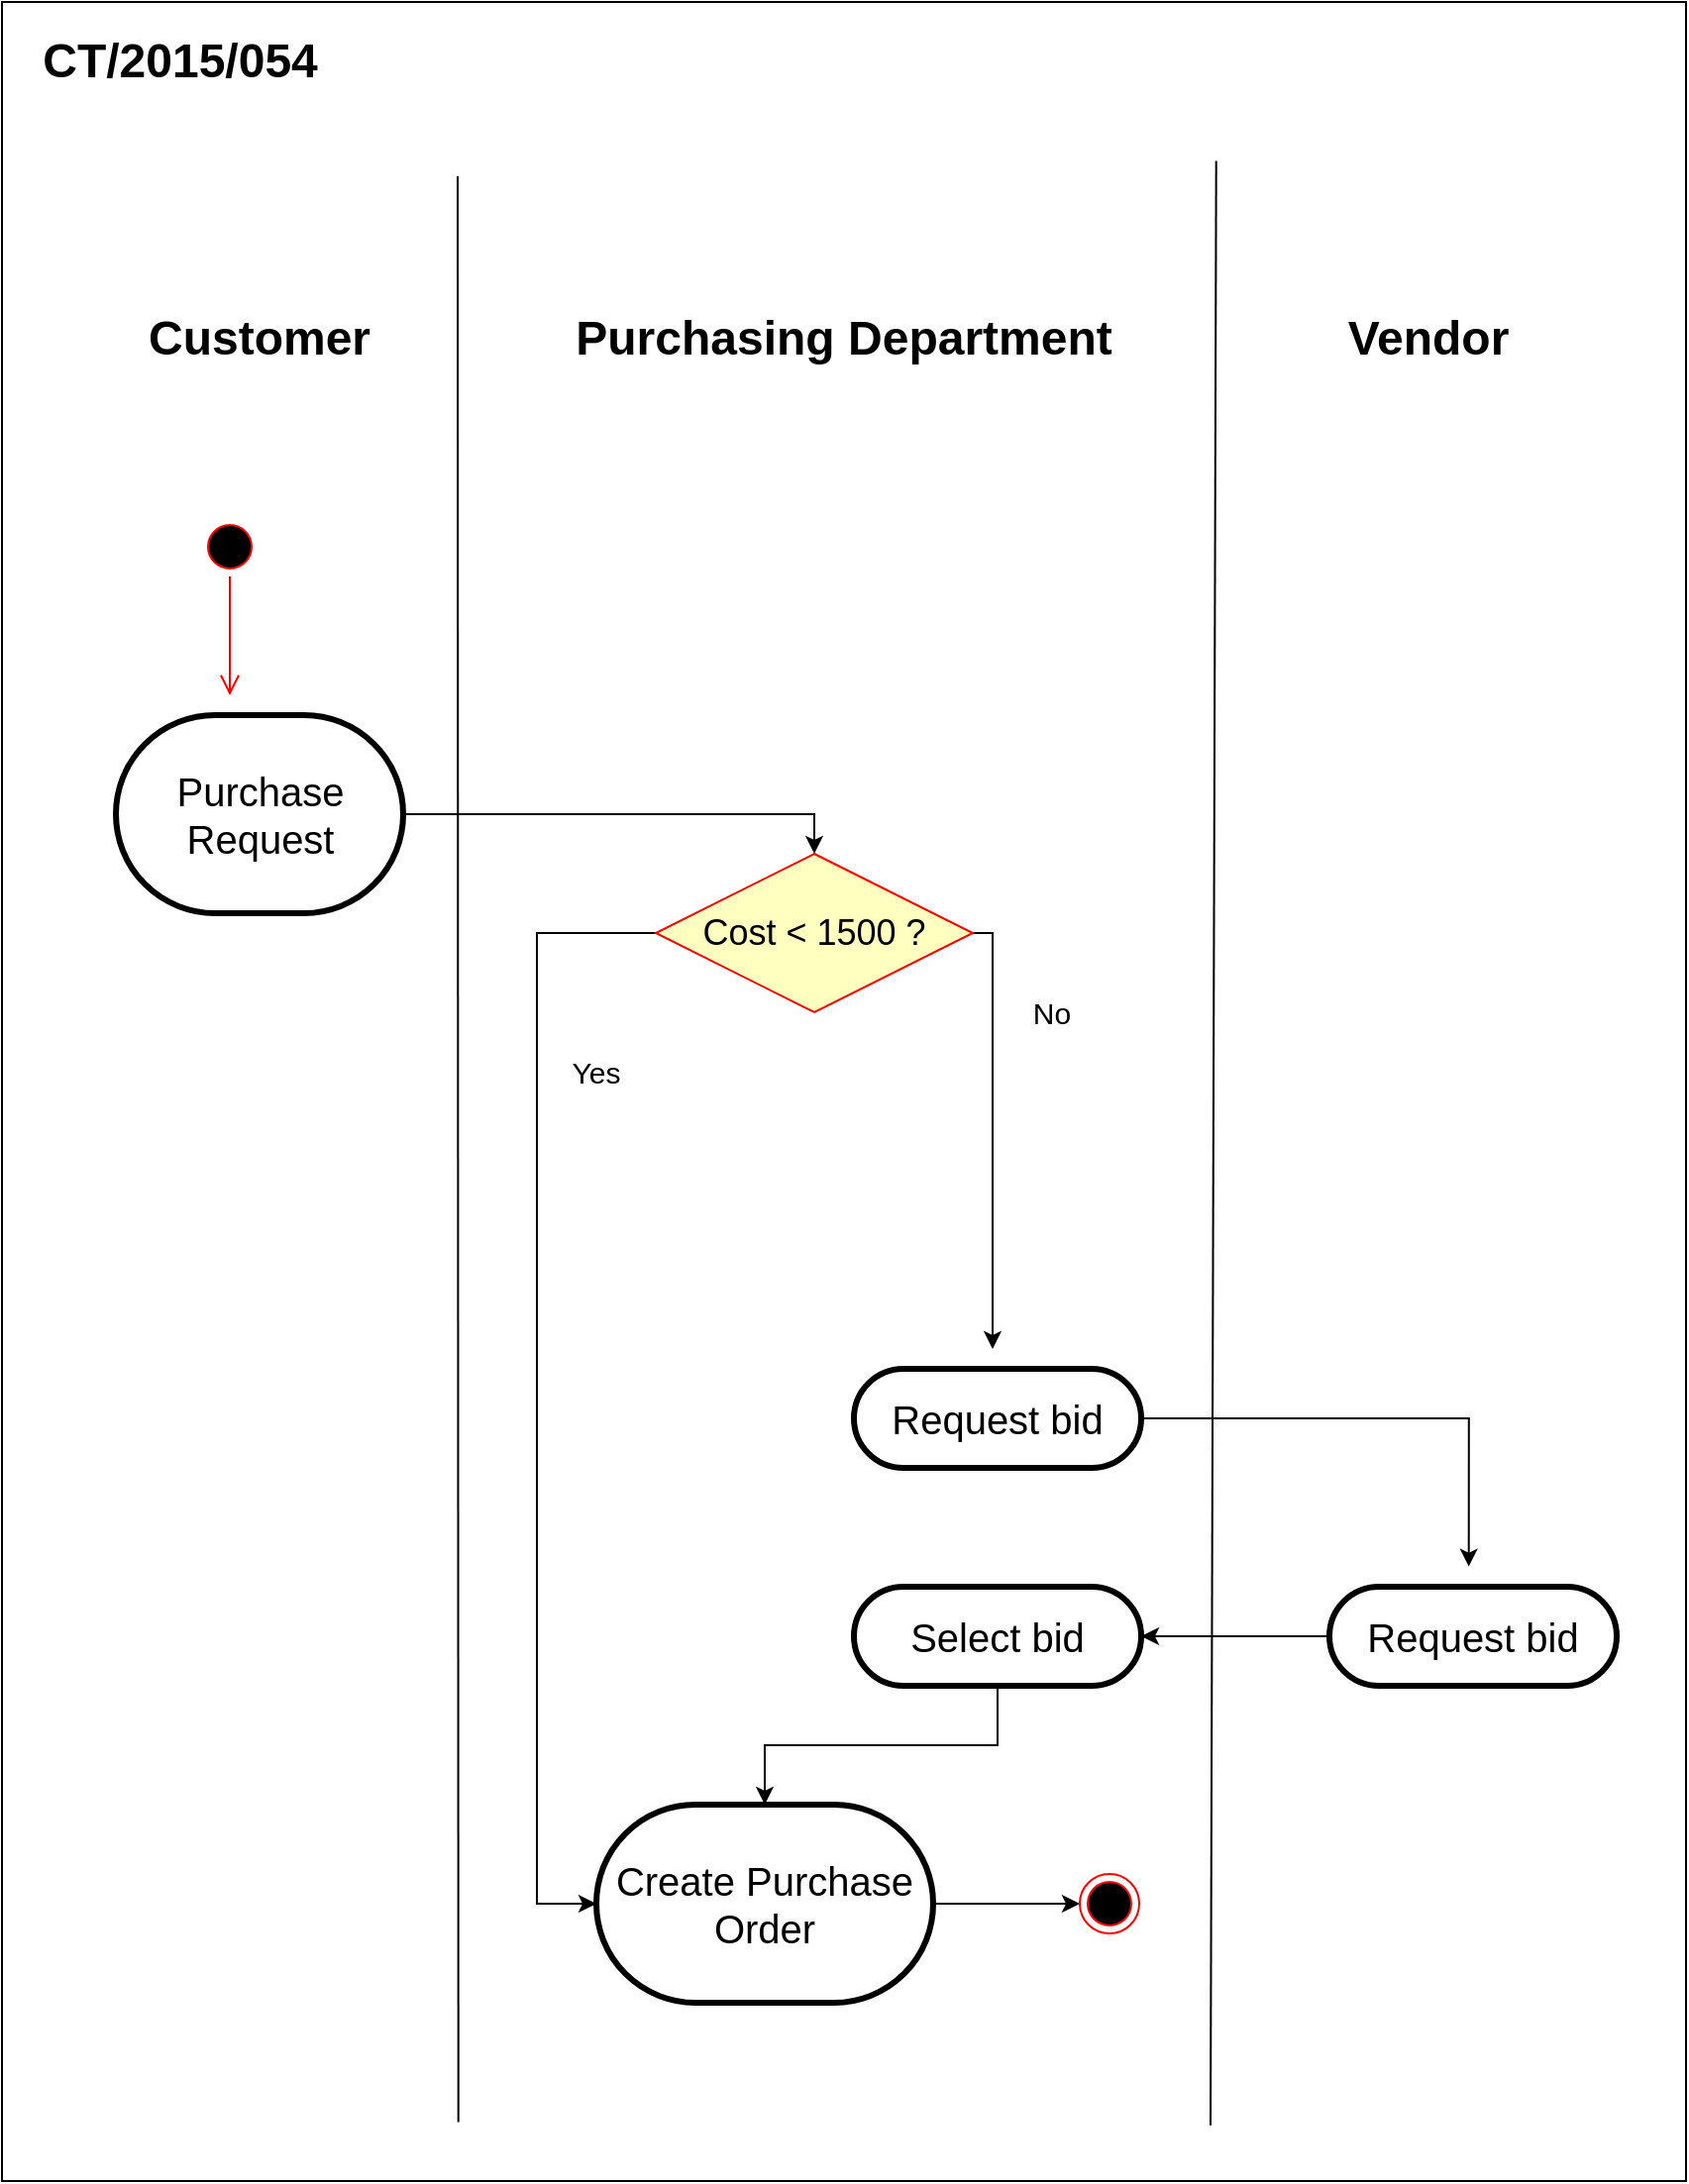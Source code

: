 <mxfile version="13.6.2" type="github">
  <diagram id="DWNmZQdUPF8J9Ky0J4yY" name="Page-1">
    <mxGraphModel dx="2170" dy="1150" grid="1" gridSize="10" guides="1" tooltips="1" connect="1" arrows="1" fold="1" page="1" pageScale="1" pageWidth="850" pageHeight="1100" math="0" shadow="0">
      <root>
        <mxCell id="0" />
        <mxCell id="1" parent="0" />
        <mxCell id="iJOhS-_2H-ktwOP1LI-H-1" value="" style="rounded=0;whiteSpace=wrap;html=1;" vertex="1" parent="1">
          <mxGeometry width="850" height="1100" as="geometry" />
        </mxCell>
        <mxCell id="iJOhS-_2H-ktwOP1LI-H-2" value="&lt;font style=&quot;font-size: 24px&quot;&gt;&lt;b&gt;Customer&lt;/b&gt;&lt;/font&gt;" style="text;html=1;strokeColor=none;fillColor=none;align=center;verticalAlign=middle;whiteSpace=wrap;rounded=0;" vertex="1" parent="1">
          <mxGeometry x="110" y="160" width="40" height="20" as="geometry" />
        </mxCell>
        <mxCell id="iJOhS-_2H-ktwOP1LI-H-3" value="&lt;font&gt;&lt;span style=&quot;font-size: 24px&quot;&gt;&lt;b&gt;Purchasing&amp;nbsp;&lt;/b&gt;&lt;/span&gt;&lt;b style=&quot;font-size: 24px&quot;&gt;Department&lt;/b&gt;&lt;/font&gt;" style="text;html=1;strokeColor=none;fillColor=none;align=center;verticalAlign=middle;whiteSpace=wrap;rounded=0;" vertex="1" parent="1">
          <mxGeometry x="405" y="160" width="40" height="20" as="geometry" />
        </mxCell>
        <mxCell id="iJOhS-_2H-ktwOP1LI-H-4" value="&lt;font style=&quot;font-size: 24px&quot;&gt;&lt;b&gt;Vendor&lt;/b&gt;&lt;/font&gt;" style="text;html=1;strokeColor=none;fillColor=none;align=center;verticalAlign=middle;whiteSpace=wrap;rounded=0;" vertex="1" parent="1">
          <mxGeometry x="700" y="160" width="40" height="20" as="geometry" />
        </mxCell>
        <mxCell id="iJOhS-_2H-ktwOP1LI-H-6" value="" style="endArrow=none;html=1;exitX=0.271;exitY=0.973;exitDx=0;exitDy=0;exitPerimeter=0;" edge="1" parent="1" source="iJOhS-_2H-ktwOP1LI-H-1">
          <mxGeometry width="50" height="50" relative="1" as="geometry">
            <mxPoint x="600" y="390" as="sourcePoint" />
            <mxPoint x="230" y="88" as="targetPoint" />
          </mxGeometry>
        </mxCell>
        <mxCell id="iJOhS-_2H-ktwOP1LI-H-7" value="" style="endArrow=none;html=1;exitX=0.271;exitY=0.973;exitDx=0;exitDy=0;exitPerimeter=0;entryX=0.721;entryY=0.073;entryDx=0;entryDy=0;entryPerimeter=0;" edge="1" parent="1" target="iJOhS-_2H-ktwOP1LI-H-1">
          <mxGeometry width="50" height="50" relative="1" as="geometry">
            <mxPoint x="610.0" y="1071.9" as="sourcePoint" />
            <mxPoint x="610" y="130" as="targetPoint" />
          </mxGeometry>
        </mxCell>
        <mxCell id="iJOhS-_2H-ktwOP1LI-H-10" value="" style="ellipse;html=1;shape=startState;fillColor=#000000;strokeColor=#ff0000;" vertex="1" parent="1">
          <mxGeometry x="100" y="260" width="30" height="30" as="geometry" />
        </mxCell>
        <mxCell id="iJOhS-_2H-ktwOP1LI-H-11" value="" style="edgeStyle=orthogonalEdgeStyle;html=1;verticalAlign=bottom;endArrow=open;endSize=8;strokeColor=#ff0000;" edge="1" source="iJOhS-_2H-ktwOP1LI-H-10" parent="1">
          <mxGeometry relative="1" as="geometry">
            <mxPoint x="115" y="350" as="targetPoint" />
          </mxGeometry>
        </mxCell>
        <mxCell id="iJOhS-_2H-ktwOP1LI-H-19" style="edgeStyle=orthogonalEdgeStyle;rounded=0;orthogonalLoop=1;jettySize=auto;html=1;exitX=1;exitY=0.5;exitDx=0;exitDy=0;entryX=0.5;entryY=0;entryDx=0;entryDy=0;" edge="1" parent="1" source="iJOhS-_2H-ktwOP1LI-H-12" target="iJOhS-_2H-ktwOP1LI-H-13">
          <mxGeometry relative="1" as="geometry" />
        </mxCell>
        <mxCell id="iJOhS-_2H-ktwOP1LI-H-12" value="&lt;font style=&quot;font-size: 20px&quot;&gt;Purchase Request&lt;/font&gt;" style="shape=ext;rounded=1;html=1;whiteSpace=wrap;strokeWidth=3;arcSize=50;" vertex="1" parent="1">
          <mxGeometry x="57.5" y="360" width="145" height="100" as="geometry" />
        </mxCell>
        <mxCell id="iJOhS-_2H-ktwOP1LI-H-17" style="edgeStyle=orthogonalEdgeStyle;rounded=0;orthogonalLoop=1;jettySize=auto;html=1;entryX=0;entryY=0.5;entryDx=0;entryDy=0;exitX=0;exitY=0.538;exitDx=0;exitDy=0;exitPerimeter=0;" edge="1" parent="1" target="iJOhS-_2H-ktwOP1LI-H-27">
          <mxGeometry relative="1" as="geometry">
            <mxPoint x="331" y="470.04" as="sourcePoint" />
            <mxPoint x="294.25" y="604.2" as="targetPoint" />
            <Array as="points">
              <mxPoint x="270" y="470" />
              <mxPoint x="270" y="960" />
            </Array>
          </mxGeometry>
        </mxCell>
        <mxCell id="iJOhS-_2H-ktwOP1LI-H-18" style="edgeStyle=orthogonalEdgeStyle;rounded=0;orthogonalLoop=1;jettySize=auto;html=1;exitX=1;exitY=0.5;exitDx=0;exitDy=0;" edge="1" parent="1" source="iJOhS-_2H-ktwOP1LI-H-13">
          <mxGeometry relative="1" as="geometry">
            <mxPoint x="500" y="680" as="targetPoint" />
            <Array as="points">
              <mxPoint x="500" y="470" />
              <mxPoint x="500" y="680" />
            </Array>
          </mxGeometry>
        </mxCell>
        <mxCell id="iJOhS-_2H-ktwOP1LI-H-13" value="&lt;font style=&quot;font-size: 18px&quot;&gt;Cost &amp;lt; 1500 ?&lt;/font&gt;" style="rhombus;whiteSpace=wrap;html=1;fillColor=#ffffc0;strokeColor=#ff0000;" vertex="1" parent="1">
          <mxGeometry x="330" y="430" width="160" height="80" as="geometry" />
        </mxCell>
        <mxCell id="iJOhS-_2H-ktwOP1LI-H-20" value="&lt;font style=&quot;font-size: 15px&quot;&gt;Yes&lt;/font&gt;" style="text;html=1;strokeColor=none;fillColor=none;align=center;verticalAlign=middle;whiteSpace=wrap;rounded=0;" vertex="1" parent="1">
          <mxGeometry x="280" y="530" width="40" height="20" as="geometry" />
        </mxCell>
        <mxCell id="iJOhS-_2H-ktwOP1LI-H-21" value="&lt;font style=&quot;font-size: 15px&quot;&gt;No&lt;/font&gt;" style="text;html=1;strokeColor=none;fillColor=none;align=center;verticalAlign=middle;whiteSpace=wrap;rounded=0;" vertex="1" parent="1">
          <mxGeometry x="510" y="500" width="40" height="20" as="geometry" />
        </mxCell>
        <mxCell id="iJOhS-_2H-ktwOP1LI-H-24" style="edgeStyle=orthogonalEdgeStyle;rounded=0;orthogonalLoop=1;jettySize=auto;html=1;entryX=0.871;entryY=0.718;entryDx=0;entryDy=0;entryPerimeter=0;exitX=1;exitY=0.5;exitDx=0;exitDy=0;" edge="1" parent="1" source="iJOhS-_2H-ktwOP1LI-H-22" target="iJOhS-_2H-ktwOP1LI-H-1">
          <mxGeometry relative="1" as="geometry">
            <Array as="points">
              <mxPoint x="740" y="715" />
            </Array>
          </mxGeometry>
        </mxCell>
        <mxCell id="iJOhS-_2H-ktwOP1LI-H-22" value="&lt;font style=&quot;font-size: 20px&quot;&gt;Request bid&lt;/font&gt;" style="shape=ext;rounded=1;html=1;whiteSpace=wrap;strokeWidth=3;arcSize=50;" vertex="1" parent="1">
          <mxGeometry x="430" y="690" width="145" height="50" as="geometry" />
        </mxCell>
        <mxCell id="iJOhS-_2H-ktwOP1LI-H-26" style="edgeStyle=orthogonalEdgeStyle;rounded=0;orthogonalLoop=1;jettySize=auto;html=1;" edge="1" parent="1" source="iJOhS-_2H-ktwOP1LI-H-23" target="iJOhS-_2H-ktwOP1LI-H-25">
          <mxGeometry relative="1" as="geometry" />
        </mxCell>
        <mxCell id="iJOhS-_2H-ktwOP1LI-H-23" value="&lt;font style=&quot;font-size: 20px&quot;&gt;Request bid&lt;/font&gt;" style="shape=ext;rounded=1;html=1;whiteSpace=wrap;strokeWidth=3;arcSize=50;" vertex="1" parent="1">
          <mxGeometry x="670" y="800" width="145" height="50" as="geometry" />
        </mxCell>
        <mxCell id="iJOhS-_2H-ktwOP1LI-H-28" style="edgeStyle=orthogonalEdgeStyle;rounded=0;orthogonalLoop=1;jettySize=auto;html=1;" edge="1" parent="1" source="iJOhS-_2H-ktwOP1LI-H-25" target="iJOhS-_2H-ktwOP1LI-H-27">
          <mxGeometry relative="1" as="geometry" />
        </mxCell>
        <mxCell id="iJOhS-_2H-ktwOP1LI-H-25" value="&lt;font style=&quot;font-size: 20px&quot;&gt;Select bid&lt;/font&gt;" style="shape=ext;rounded=1;html=1;whiteSpace=wrap;strokeWidth=3;arcSize=50;" vertex="1" parent="1">
          <mxGeometry x="430" y="800" width="145" height="50" as="geometry" />
        </mxCell>
        <mxCell id="iJOhS-_2H-ktwOP1LI-H-30" style="edgeStyle=orthogonalEdgeStyle;rounded=0;orthogonalLoop=1;jettySize=auto;html=1;entryX=0;entryY=0.5;entryDx=0;entryDy=0;" edge="1" parent="1" source="iJOhS-_2H-ktwOP1LI-H-27" target="iJOhS-_2H-ktwOP1LI-H-29">
          <mxGeometry relative="1" as="geometry" />
        </mxCell>
        <mxCell id="iJOhS-_2H-ktwOP1LI-H-27" value="&lt;font style=&quot;font-size: 20px&quot;&gt;Create Purchase Order&lt;/font&gt;" style="shape=ext;rounded=1;html=1;whiteSpace=wrap;strokeWidth=3;arcSize=50;" vertex="1" parent="1">
          <mxGeometry x="300" y="910" width="170" height="100" as="geometry" />
        </mxCell>
        <mxCell id="iJOhS-_2H-ktwOP1LI-H-29" value="" style="ellipse;html=1;shape=endState;fillColor=#000000;strokeColor=#ff0000;" vertex="1" parent="1">
          <mxGeometry x="544" y="945" width="30" height="30" as="geometry" />
        </mxCell>
        <mxCell id="iJOhS-_2H-ktwOP1LI-H-31" value="&lt;b&gt;&lt;font style=&quot;font-size: 24px&quot;&gt;CT/2015/054&lt;/font&gt;&lt;/b&gt;" style="text;html=1;strokeColor=none;fillColor=none;align=center;verticalAlign=middle;whiteSpace=wrap;rounded=0;" vertex="1" parent="1">
          <mxGeometry x="70" y="20" width="40" height="20" as="geometry" />
        </mxCell>
      </root>
    </mxGraphModel>
  </diagram>
</mxfile>
